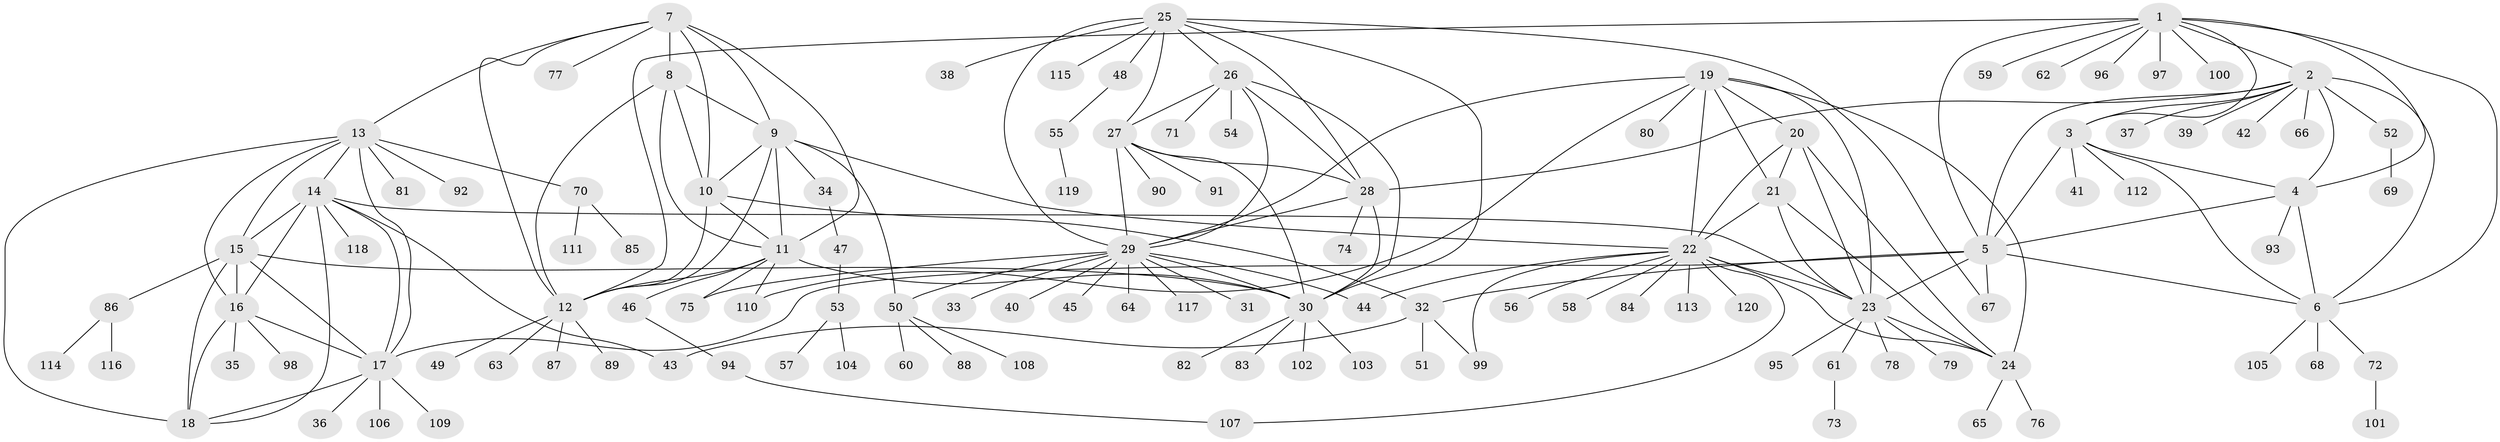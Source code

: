 // coarse degree distribution, {4: 0.020833333333333332, 2: 0.020833333333333332, 5: 0.020833333333333332, 1: 0.8125, 8: 0.041666666666666664, 9: 0.041666666666666664, 13: 0.020833333333333332, 11: 0.020833333333333332}
// Generated by graph-tools (version 1.1) at 2025/57/03/04/25 21:57:50]
// undirected, 120 vertices, 184 edges
graph export_dot {
graph [start="1"]
  node [color=gray90,style=filled];
  1;
  2;
  3;
  4;
  5;
  6;
  7;
  8;
  9;
  10;
  11;
  12;
  13;
  14;
  15;
  16;
  17;
  18;
  19;
  20;
  21;
  22;
  23;
  24;
  25;
  26;
  27;
  28;
  29;
  30;
  31;
  32;
  33;
  34;
  35;
  36;
  37;
  38;
  39;
  40;
  41;
  42;
  43;
  44;
  45;
  46;
  47;
  48;
  49;
  50;
  51;
  52;
  53;
  54;
  55;
  56;
  57;
  58;
  59;
  60;
  61;
  62;
  63;
  64;
  65;
  66;
  67;
  68;
  69;
  70;
  71;
  72;
  73;
  74;
  75;
  76;
  77;
  78;
  79;
  80;
  81;
  82;
  83;
  84;
  85;
  86;
  87;
  88;
  89;
  90;
  91;
  92;
  93;
  94;
  95;
  96;
  97;
  98;
  99;
  100;
  101;
  102;
  103;
  104;
  105;
  106;
  107;
  108;
  109;
  110;
  111;
  112;
  113;
  114;
  115;
  116;
  117;
  118;
  119;
  120;
  1 -- 2;
  1 -- 3;
  1 -- 4;
  1 -- 5;
  1 -- 6;
  1 -- 12;
  1 -- 59;
  1 -- 62;
  1 -- 96;
  1 -- 97;
  1 -- 100;
  2 -- 3;
  2 -- 4;
  2 -- 5;
  2 -- 6;
  2 -- 28;
  2 -- 37;
  2 -- 39;
  2 -- 42;
  2 -- 52;
  2 -- 66;
  3 -- 4;
  3 -- 5;
  3 -- 6;
  3 -- 41;
  3 -- 112;
  4 -- 5;
  4 -- 6;
  4 -- 93;
  5 -- 6;
  5 -- 17;
  5 -- 23;
  5 -- 32;
  5 -- 67;
  6 -- 68;
  6 -- 72;
  6 -- 105;
  7 -- 8;
  7 -- 9;
  7 -- 10;
  7 -- 11;
  7 -- 12;
  7 -- 13;
  7 -- 77;
  8 -- 9;
  8 -- 10;
  8 -- 11;
  8 -- 12;
  9 -- 10;
  9 -- 11;
  9 -- 12;
  9 -- 22;
  9 -- 34;
  9 -- 50;
  10 -- 11;
  10 -- 12;
  10 -- 32;
  11 -- 12;
  11 -- 30;
  11 -- 46;
  11 -- 75;
  11 -- 110;
  12 -- 49;
  12 -- 63;
  12 -- 87;
  12 -- 89;
  13 -- 14;
  13 -- 15;
  13 -- 16;
  13 -- 17;
  13 -- 18;
  13 -- 70;
  13 -- 81;
  13 -- 92;
  14 -- 15;
  14 -- 16;
  14 -- 17;
  14 -- 18;
  14 -- 23;
  14 -- 43;
  14 -- 118;
  15 -- 16;
  15 -- 17;
  15 -- 18;
  15 -- 30;
  15 -- 86;
  16 -- 17;
  16 -- 18;
  16 -- 35;
  16 -- 98;
  17 -- 18;
  17 -- 36;
  17 -- 106;
  17 -- 109;
  19 -- 20;
  19 -- 21;
  19 -- 22;
  19 -- 23;
  19 -- 24;
  19 -- 29;
  19 -- 80;
  19 -- 110;
  20 -- 21;
  20 -- 22;
  20 -- 23;
  20 -- 24;
  21 -- 22;
  21 -- 23;
  21 -- 24;
  22 -- 23;
  22 -- 24;
  22 -- 44;
  22 -- 56;
  22 -- 58;
  22 -- 84;
  22 -- 99;
  22 -- 107;
  22 -- 113;
  22 -- 120;
  23 -- 24;
  23 -- 61;
  23 -- 78;
  23 -- 79;
  23 -- 95;
  24 -- 65;
  24 -- 76;
  25 -- 26;
  25 -- 27;
  25 -- 28;
  25 -- 29;
  25 -- 30;
  25 -- 38;
  25 -- 48;
  25 -- 67;
  25 -- 115;
  26 -- 27;
  26 -- 28;
  26 -- 29;
  26 -- 30;
  26 -- 54;
  26 -- 71;
  27 -- 28;
  27 -- 29;
  27 -- 30;
  27 -- 90;
  27 -- 91;
  28 -- 29;
  28 -- 30;
  28 -- 74;
  29 -- 30;
  29 -- 31;
  29 -- 33;
  29 -- 40;
  29 -- 44;
  29 -- 45;
  29 -- 50;
  29 -- 64;
  29 -- 75;
  29 -- 117;
  30 -- 82;
  30 -- 83;
  30 -- 102;
  30 -- 103;
  32 -- 43;
  32 -- 51;
  32 -- 99;
  34 -- 47;
  46 -- 94;
  47 -- 53;
  48 -- 55;
  50 -- 60;
  50 -- 88;
  50 -- 108;
  52 -- 69;
  53 -- 57;
  53 -- 104;
  55 -- 119;
  61 -- 73;
  70 -- 85;
  70 -- 111;
  72 -- 101;
  86 -- 114;
  86 -- 116;
  94 -- 107;
}

